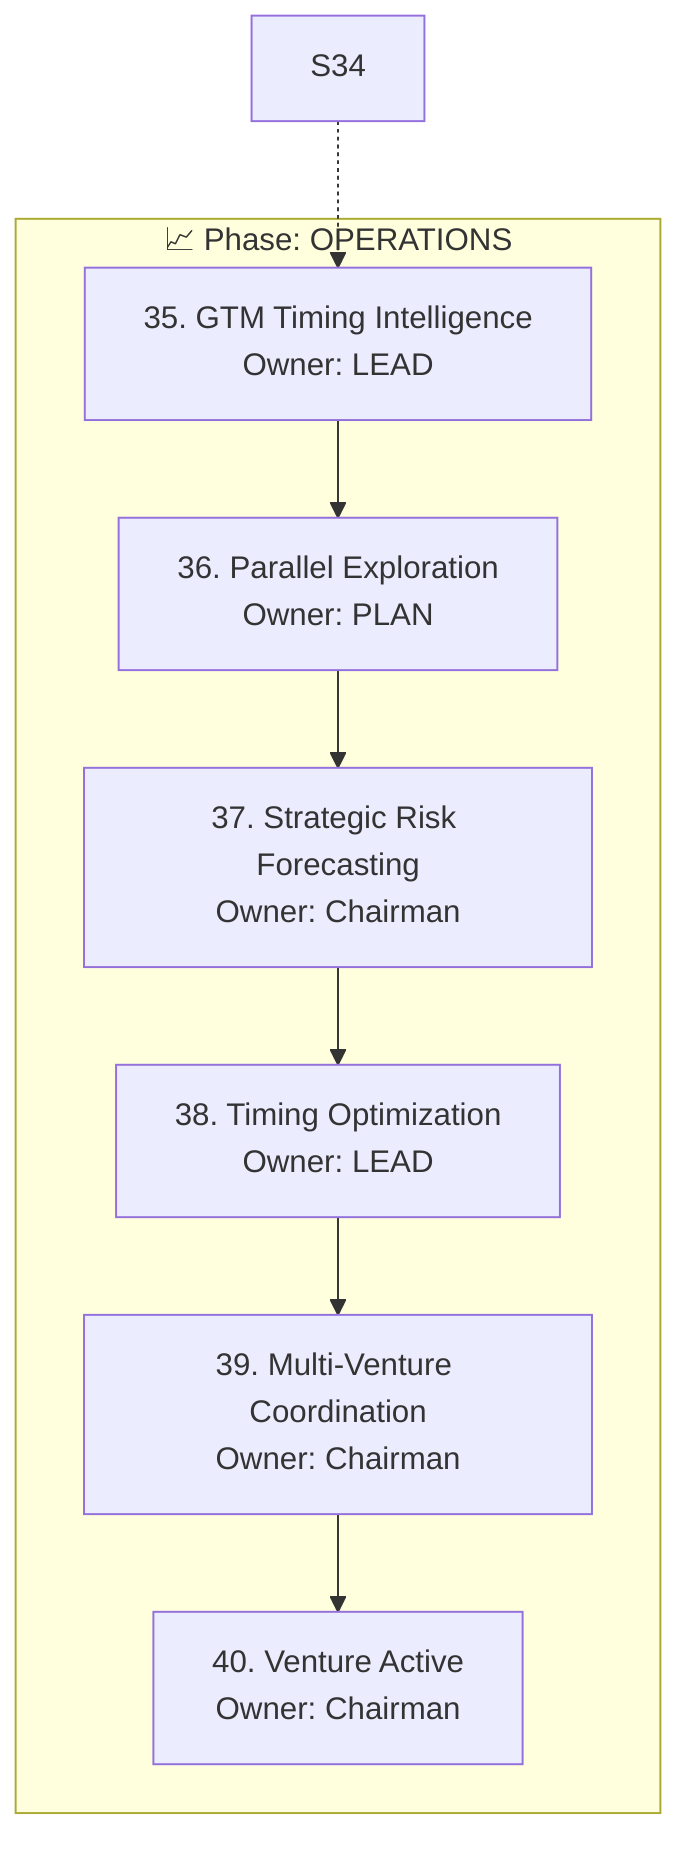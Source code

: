 flowchart TB
%% Phase OPERATIONS (Stages 35-40)

subgraph OPERATIONS["📈 Phase: OPERATIONS"]
  S35["35. GTM Timing Intelligence<br/>Owner: LEAD"]
  S36["36. Parallel Exploration<br/>Owner: PLAN"]
  S37["37. Strategic Risk Forecasting<br/>Owner: Chairman"]
  S38["38. Timing Optimization<br/>Owner: LEAD"]
  S39["39. Multi-Venture Coordination<br/>Owner: Chairman"]
  S40["40. Venture Active<br/>Owner: Chairman"]
end

%% Sequential flow
S35 --> S36
S36 --> S37
S37 --> S38
S38 --> S39
S39 --> S40


%% Cross-dependencies
S34 -.-> S35